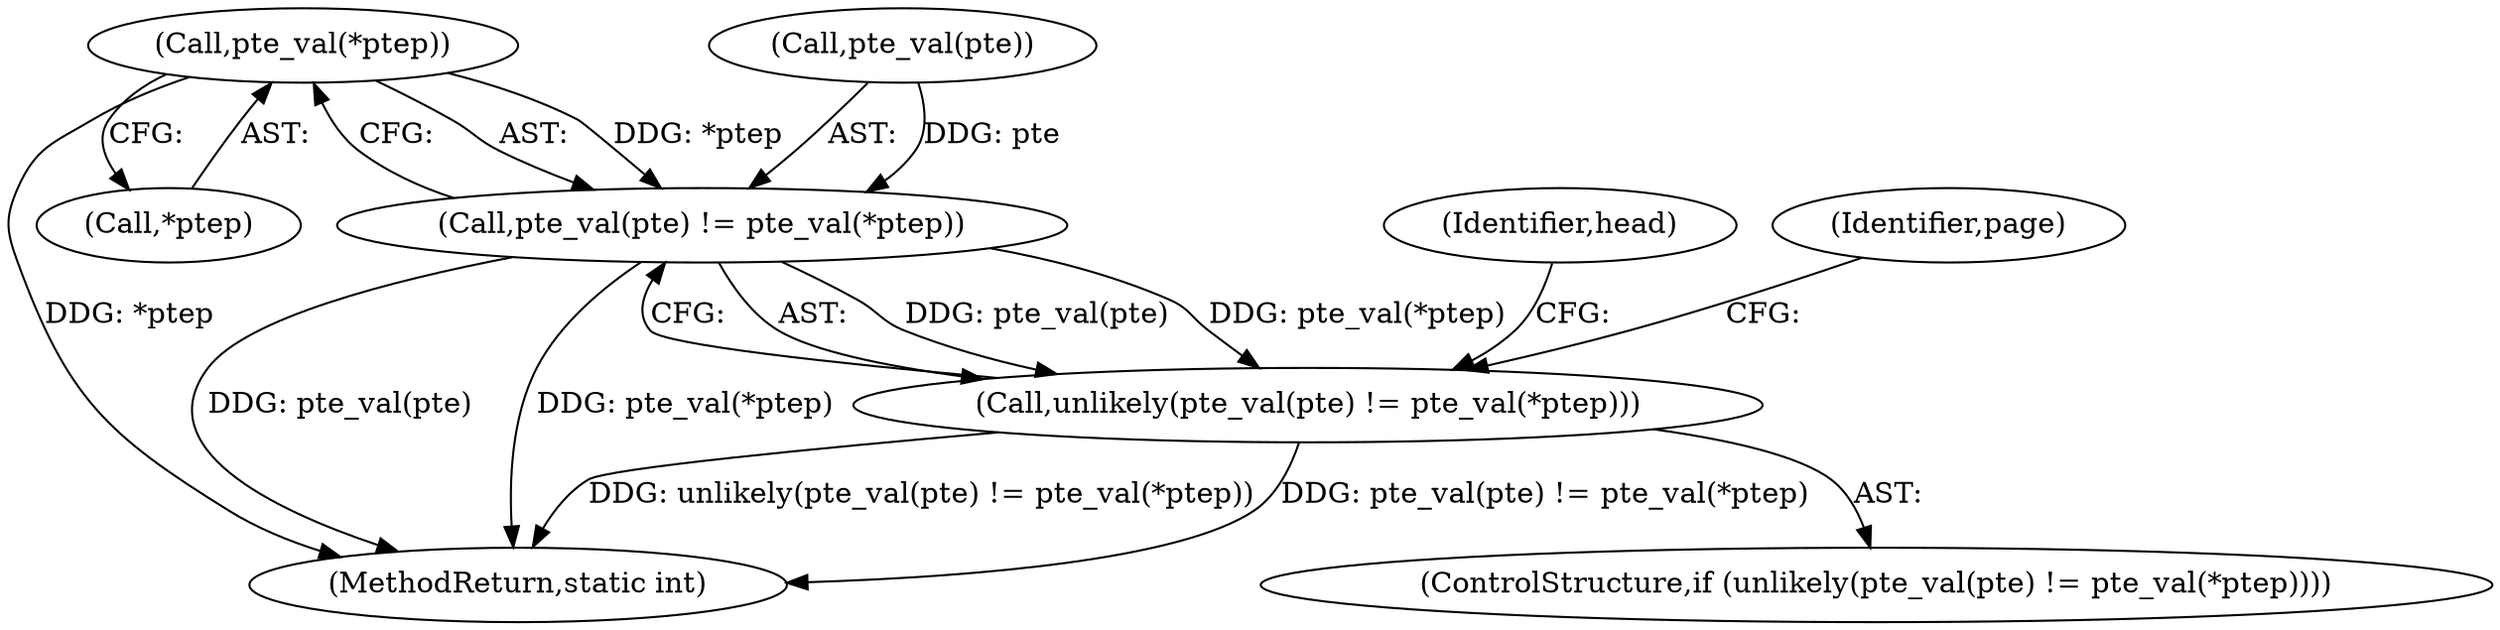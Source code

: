 digraph "0_linux_6b3a707736301c2128ca85ce85fb13f60b5e350a_10@pointer" {
"1000199" [label="(Call,pte_val(*ptep))"];
"1000196" [label="(Call,pte_val(pte) != pte_val(*ptep))"];
"1000195" [label="(Call,unlikely(pte_val(pte) != pte_val(*ptep)))"];
"1000196" [label="(Call,pte_val(pte) != pte_val(*ptep))"];
"1000199" [label="(Call,pte_val(*ptep))"];
"1000194" [label="(ControlStructure,if (unlikely(pte_val(pte) != pte_val(*ptep))))"];
"1000204" [label="(Identifier,head)"];
"1000197" [label="(Call,pte_val(pte))"];
"1000209" [label="(Identifier,page)"];
"1000245" [label="(MethodReturn,static int)"];
"1000195" [label="(Call,unlikely(pte_val(pte) != pte_val(*ptep)))"];
"1000200" [label="(Call,*ptep)"];
"1000199" -> "1000196"  [label="AST: "];
"1000199" -> "1000200"  [label="CFG: "];
"1000200" -> "1000199"  [label="AST: "];
"1000196" -> "1000199"  [label="CFG: "];
"1000199" -> "1000245"  [label="DDG: *ptep"];
"1000199" -> "1000196"  [label="DDG: *ptep"];
"1000196" -> "1000195"  [label="AST: "];
"1000197" -> "1000196"  [label="AST: "];
"1000195" -> "1000196"  [label="CFG: "];
"1000196" -> "1000245"  [label="DDG: pte_val(pte)"];
"1000196" -> "1000245"  [label="DDG: pte_val(*ptep)"];
"1000196" -> "1000195"  [label="DDG: pte_val(pte)"];
"1000196" -> "1000195"  [label="DDG: pte_val(*ptep)"];
"1000197" -> "1000196"  [label="DDG: pte"];
"1000195" -> "1000194"  [label="AST: "];
"1000204" -> "1000195"  [label="CFG: "];
"1000209" -> "1000195"  [label="CFG: "];
"1000195" -> "1000245"  [label="DDG: unlikely(pte_val(pte) != pte_val(*ptep))"];
"1000195" -> "1000245"  [label="DDG: pte_val(pte) != pte_val(*ptep)"];
}

